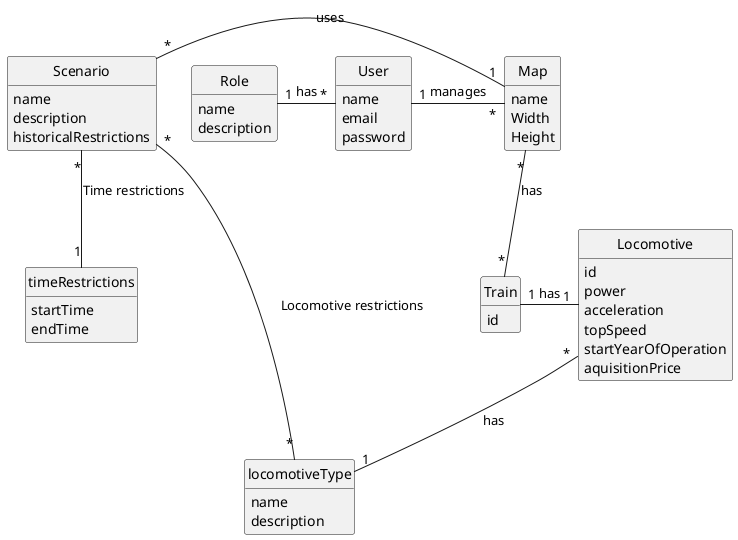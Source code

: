 @startuml
skinparam monochrome true
skinparam packageStyle rectangle
skinparam shadowing false

'left to right direction

skinparam classAttributeIconSize 0

hide circle
hide methods

'title Domain Model

class Role {
    name
    description
}

class User{
    name
    email
    password
}

class  Map{
    name
    Width
    Height
}

class Train {
    id
}

class Locomotive{
    id
    power
    acceleration
    topSpeed
    startYearOfOperation
    aquisitionPrice
}

class locomotiveType{
    name
    description
}

class Scenario{
    name
    description
    historicalRestrictions
}

class timeRestrictions{
    startTime
    endTime
}

Scenario "*" - "1" Map : uses
Scenario "*" -- "1" timeRestrictions : Time restrictions
locomotiveType "*" - "*" Scenario : Locomotive restrictions
Locomotive "*" -- "1" locomotiveType : has
Role "1" - "*" User : has
User "1" - "*" Map : manages
Map "*" -- "*" Train : has
Train "1" - "1" Locomotive : has


@enduml